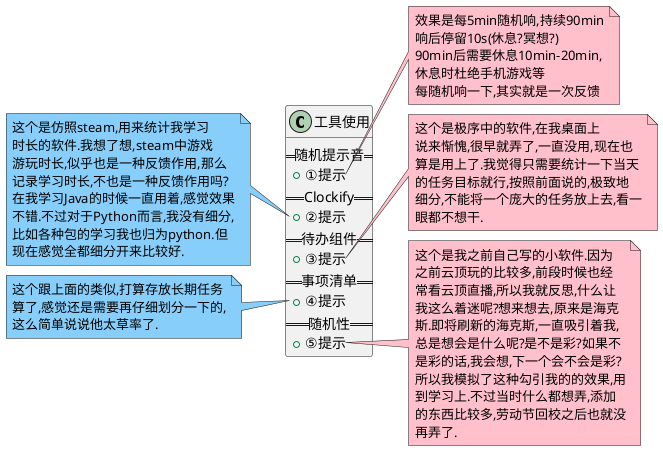 @startuml 工具使用
class "工具使用" as A{
    ==随机提示音==
    + ①提示
    ==Clockify==
    + ②提示
    ==待办组件==
    + ③提示
    ==事项清单==
    + ④提示
    ==随机性==
    + ⑤提示
}

note right of A::① #Pink
效果是每5min随机响,持续90min
响后停留10s(休息?冥想?)
90min后需要休息10min-20min,
休息时杜绝手机游戏等
每随机响一下,其实就是一次反馈
end note
note left of A::② #lightskyblue
这个是仿照steam,用来统计我学习
时长的软件.我想了想,steam中游戏
游玩时长,似乎也是一种反馈作用,那么
记录学习时长,不也是一种反馈作用吗?
在我学习Java的时候一直用着,感觉效果
不错.不过对于Python而言,我没有细分,
比如各种包的学习我也归为python.但
现在感觉全都细分开来比较好.
end note

note right of A::③ #Pink
这个是极序中的软件,在我桌面上
说来惭愧,很早就弄了,一直没用,现在也
算是用上了.我觉得只需要统计一下当天
的任务目标就行,按照前面说的,极致地
细分,不能将一个庞大的任务放上去,看一
眼都不想干.
end note

note left of A::④ #LightSkyBlue
这个跟上面的类似,打算存放长期任务
算了,感觉还是需要再仔细划分一下的,
这么简单说说他太草率了.
end note

note right of A::⑤ #Pink
这个是我之前自己写的小软件.因为
之前云顶玩的比较多,前段时候也经
常看云顶直播,所以我就反思,什么让
我这么着迷呢?想来想去,原来是海克
斯.即将刷新的海克斯,一直吸引着我,
总是想会是什么呢?是不是彩?如果不
是彩的话,我会想,下一个会不会是彩?
所以我模拟了这种勾引我的的效果,用
到学习上.不过当时什么都想弄,添加
的东西比较多,劳动节回校之后也就没
再弄了.
end note
@enduml